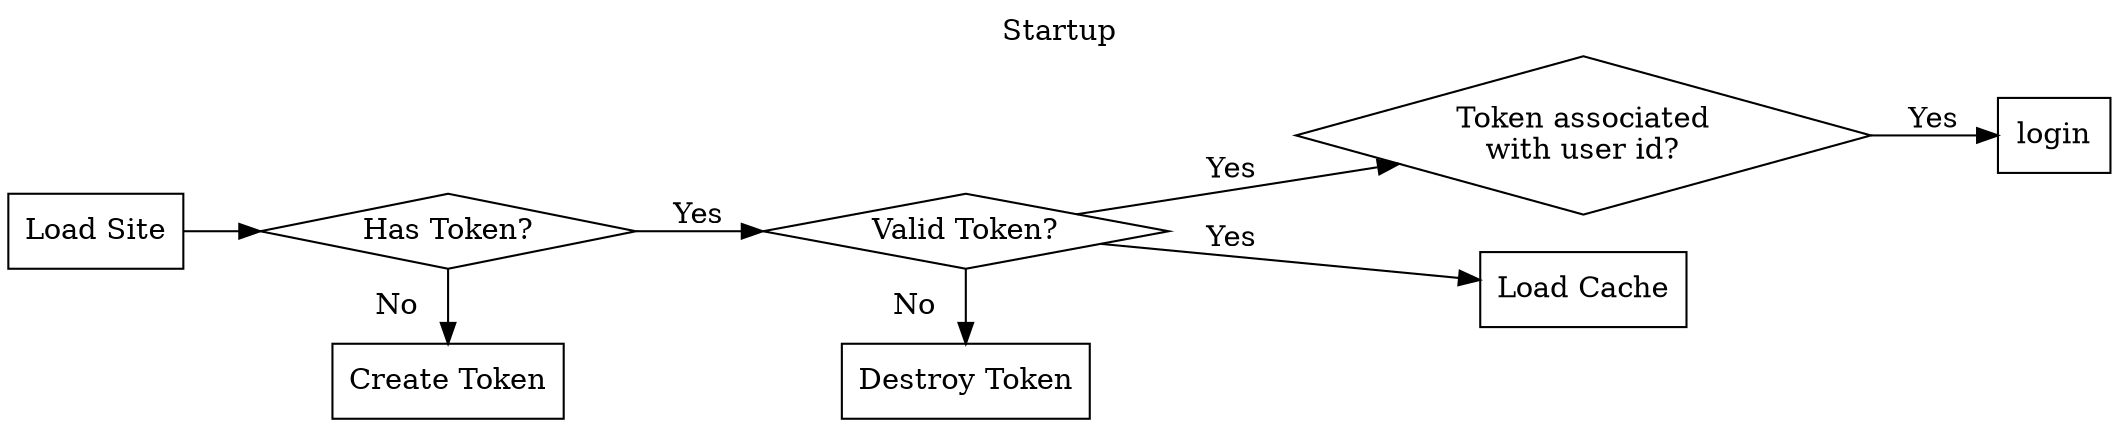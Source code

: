 digraph G {
  graph[
    rankdir = LR
    label = "Startup"
    labelloc = "t"
    ]
  node [];
  edge [];

  splines=false;
  
  load [
    label = "Load Site";
    shape = rect;
  ];
  
  has_token [
    label = "Has Token?";
    shape = diamond;
  ];
  
  valid_token [
    label = "Valid Token?";
    shape = diamond;
  ];
  
  user_id [
    label = "Token associated\nwith user id?";
    shape = diamond;
  ];
  
  create_token[
    label = "Create Token",
    shape = rectangle
  ]
  
  destroy_token[
    label = "Destroy Token",
    shape = rectangle
  ]
  
  login[
    label = login
    shape = rectangle
  ]
  
  load_cache[
    label = "Load Cache"
    shape = rectangle
  ]
  
  load -> has_token
  has_token -> valid_token[label = "Yes"]
  has_token:s -> create_token:n[label = "No"]
  valid_token -> user_id[label = "Yes"]
  valid_token:s -> destroy_token:n[label = "No"]
  user_id -> login[label = "Yes"]
  
  valid_token -> load_cache[label = "Yes"]
  
  {rank = same; has_token; create_token;}
  {rank = same; valid_token; destroy_token;}
 
}
